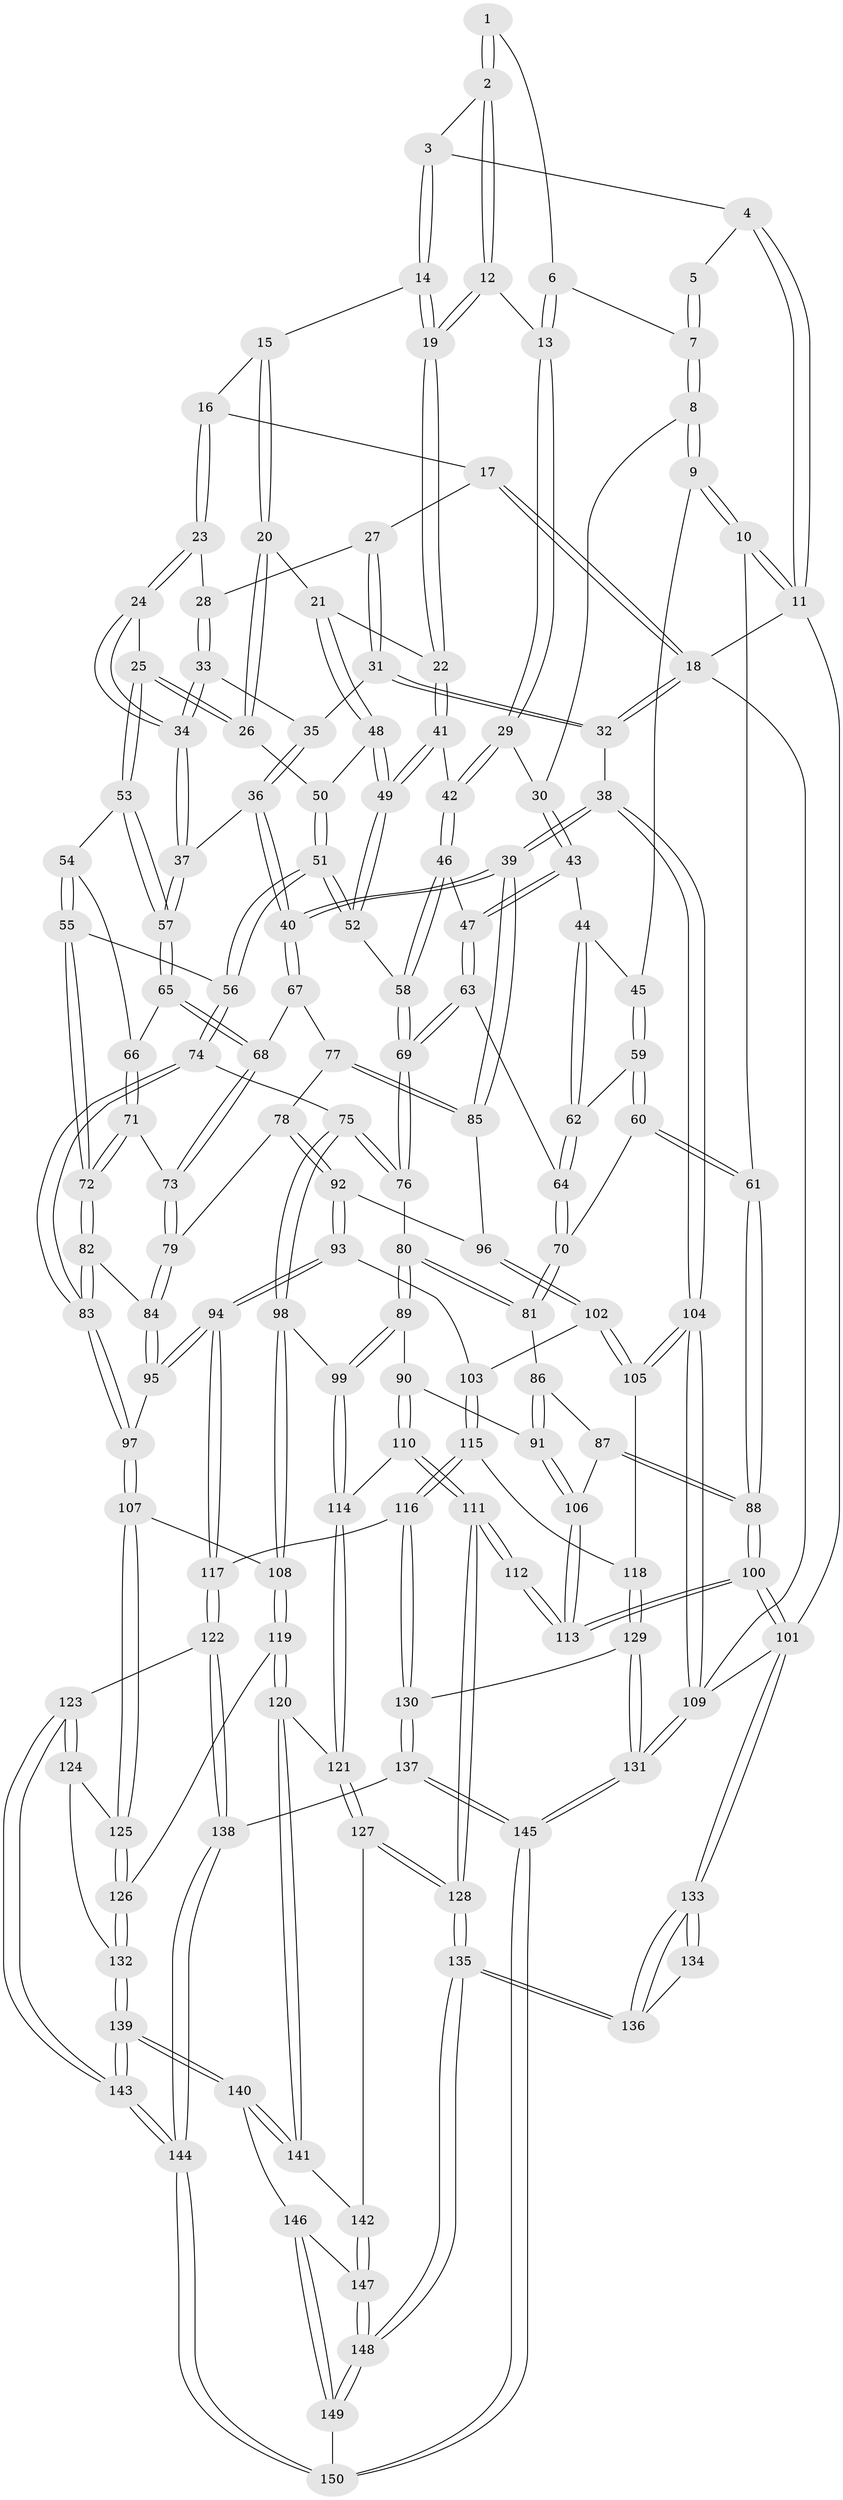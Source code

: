 // coarse degree distribution, {4: 0.72, 3: 0.21333333333333335, 5: 0.02666666666666667, 6: 0.013333333333333334, 2: 0.02666666666666667}
// Generated by graph-tools (version 1.1) at 2025/38/03/04/25 23:38:22]
// undirected, 150 vertices, 372 edges
graph export_dot {
  node [color=gray90,style=filled];
  1 [pos="+0.12679632465371815+0.057122694868984636"];
  2 [pos="+0.25655706371374254+0"];
  3 [pos="+0.30469330030511865+0"];
  4 [pos="+0+0"];
  5 [pos="+0.08887527791875682+0.026547578859440833"];
  6 [pos="+0.12532937578384648+0.06263416006879817"];
  7 [pos="+0.08180127255895123+0.10953819330593678"];
  8 [pos="+0.07118909691041228+0.13190562451591134"];
  9 [pos="+0+0.15671388031464215"];
  10 [pos="+0+0.07610400709131619"];
  11 [pos="+0+0"];
  12 [pos="+0.22636982782953746+0.13657564098344085"];
  13 [pos="+0.21107583024769336+0.14931016552385942"];
  14 [pos="+0.4384613476060216+0"];
  15 [pos="+0.5278401003308687+0"];
  16 [pos="+0.6384572295155042+0"];
  17 [pos="+0.8002538717496029+0"];
  18 [pos="+1+0"];
  19 [pos="+0.342736714496968+0.17907342097401835"];
  20 [pos="+0.4825862376681747+0.10325433876170922"];
  21 [pos="+0.36688983256264135+0.19193969746727552"];
  22 [pos="+0.34713426871156+0.18429483697508384"];
  23 [pos="+0.6583663181434554+0"];
  24 [pos="+0.6040553376595283+0.1865488615295228"];
  25 [pos="+0.537847128026458+0.23335198490107964"];
  26 [pos="+0.5108206660446432+0.2244876684025173"];
  27 [pos="+0.9099641583009451+0.10940495642706494"];
  28 [pos="+0.6953288737573594+0"];
  29 [pos="+0.201898489843375+0.15873574254257042"];
  30 [pos="+0.19281825880811598+0.16308541546545005"];
  31 [pos="+0.9202605792476107+0.1212212133655856"];
  32 [pos="+1+0.08025992069701188"];
  33 [pos="+0.7534484687201642+0.12760824955338657"];
  34 [pos="+0.7125937622915687+0.2541267701704391"];
  35 [pos="+0.8567415149691977+0.17509636915315493"];
  36 [pos="+0.8750588983694223+0.2801015365066743"];
  37 [pos="+0.7166572831445566+0.27726424052770154"];
  38 [pos="+1+0.4095382966048311"];
  39 [pos="+1+0.416176070787077"];
  40 [pos="+1+0.4008844276305729"];
  41 [pos="+0.30230771924898303+0.26291108422995185"];
  42 [pos="+0.2661118886880105+0.2791843075820548"];
  43 [pos="+0.1352564502990078+0.27829479981260347"];
  44 [pos="+0.1239026327660689+0.27860935842927664"];
  45 [pos="+0.07409942210522191+0.2663666880396985"];
  46 [pos="+0.2620608738404838+0.2879087053496077"];
  47 [pos="+0.18969703347011113+0.34091149771116774"];
  48 [pos="+0.4087270244167871+0.2374477192275389"];
  49 [pos="+0.37932205520028267+0.3260302206094714"];
  50 [pos="+0.4829049808576343+0.2370519073926687"];
  51 [pos="+0.45308591513893964+0.40850546911664426"];
  52 [pos="+0.38174334560643175+0.3672144761889149"];
  53 [pos="+0.5612451916503938+0.27978726727587533"];
  54 [pos="+0.5530140472244388+0.31370509161676946"];
  55 [pos="+0.47687636904157404+0.42257001052085796"];
  56 [pos="+0.46670357700781145+0.4223079019585825"];
  57 [pos="+0.7002646084778635+0.30806397733847474"];
  58 [pos="+0.34390149968939565+0.37689526679485486"];
  59 [pos="+0.018095725095070035+0.35107087990772295"];
  60 [pos="+0+0.3684921456593147"];
  61 [pos="+0+0.36613243682942087"];
  62 [pos="+0.06635485840434854+0.384018046710615"];
  63 [pos="+0.19270416508800367+0.37424339153302405"];
  64 [pos="+0.09671592343635721+0.43645017962485894"];
  65 [pos="+0.698727229119214+0.3417162581670318"];
  66 [pos="+0.6312174950292203+0.38395969996144386"];
  67 [pos="+0.8183364028270209+0.41964368531298896"];
  68 [pos="+0.7394108889379348+0.399795825713682"];
  69 [pos="+0.2619005459220207+0.431896964417296"];
  70 [pos="+0.09194731846169818+0.4491539944802428"];
  71 [pos="+0.5733199071687501+0.45542183181248497"];
  72 [pos="+0.5597327317082377+0.4608637360684236"];
  73 [pos="+0.6971108645589578+0.48881366946173793"];
  74 [pos="+0.3851509653245035+0.5611992737650385"];
  75 [pos="+0.351829346079817+0.574282030132661"];
  76 [pos="+0.2651366395710583+0.5193060231248516"];
  77 [pos="+0.7731589306402463+0.5174613528031327"];
  78 [pos="+0.7456642025528493+0.5550681989663305"];
  79 [pos="+0.7138381475059006+0.5350102777252005"];
  80 [pos="+0.17577212279886453+0.5570768502348845"];
  81 [pos="+0.08696433199754466+0.5115792108209406"];
  82 [pos="+0.5694580989918543+0.5437479695979123"];
  83 [pos="+0.49592991916606105+0.6164270537620125"];
  84 [pos="+0.6238749206978459+0.5814781782454255"];
  85 [pos="+0.9981324637251586+0.4698024763541344"];
  86 [pos="+0.038026851637828006+0.537926242137691"];
  87 [pos="+0+0.5484431173693087"];
  88 [pos="+0+0.5446464881353491"];
  89 [pos="+0.17069457814035582+0.6134256592823342"];
  90 [pos="+0.15664915818799385+0.6609348074946556"];
  91 [pos="+0.07346435018857576+0.6705851061371303"];
  92 [pos="+0.7573236560053473+0.5730944795087252"];
  93 [pos="+0.7646586886506361+0.6546761583039303"];
  94 [pos="+0.666476228022058+0.7219986842274"];
  95 [pos="+0.6427464046634597+0.7064988057188448"];
  96 [pos="+0.9587910090545084+0.5125981948620254"];
  97 [pos="+0.5214669211749572+0.6989356115491921"];
  98 [pos="+0.333468637280562+0.6679202289731926"];
  99 [pos="+0.3282286568925269+0.6719385433635942"];
  100 [pos="+0+0.7993396920507082"];
  101 [pos="+0+1"];
  102 [pos="+0.8767228382533964+0.6693024399634422"];
  103 [pos="+0.8147134236253188+0.6707055576402658"];
  104 [pos="+1+0.8399195055104686"];
  105 [pos="+0.9431803073295121+0.757988428004068"];
  106 [pos="+0.05969172562037269+0.6836224276268131"];
  107 [pos="+0.49316687160137873+0.7289409938787602"];
  108 [pos="+0.42408664411744157+0.7390492563750755"];
  109 [pos="+1+1"];
  110 [pos="+0.2096276144368866+0.7540976354827938"];
  111 [pos="+0.1403779563805398+0.824660832889017"];
  112 [pos="+0.07981714202810213+0.8090422574047016"];
  113 [pos="+0.004177098273394657+0.7692331799811646"];
  114 [pos="+0.2510254596531014+0.7520755581630886"];
  115 [pos="+0.8119321023284699+0.7482763663270572"];
  116 [pos="+0.7543792581841131+0.8163987688780209"];
  117 [pos="+0.6772815530536959+0.7899208823008876"];
  118 [pos="+0.8715760447624915+0.8094297710491072"];
  119 [pos="+0.3823177206308038+0.8366044247321496"];
  120 [pos="+0.3821817930187553+0.8366923138633512"];
  121 [pos="+0.3148943247546029+0.8313593062753932"];
  122 [pos="+0.6515536321428911+0.8337360071179223"];
  123 [pos="+0.6037073993390343+0.8597108607421858"];
  124 [pos="+0.5236046536045352+0.833753843622182"];
  125 [pos="+0.512980681865801+0.8149270603900964"];
  126 [pos="+0.39444700439706687+0.8395909796175651"];
  127 [pos="+0.2780407544183556+0.905597301943065"];
  128 [pos="+0.17738657169739494+0.9681690416085418"];
  129 [pos="+0.8280033248154617+0.862958476223389"];
  130 [pos="+0.8206200086275881+0.862833910006797"];
  131 [pos="+1+1"];
  132 [pos="+0.4809400974213696+0.8858751116835291"];
  133 [pos="+0+1"];
  134 [pos="+0.06025558924908432+0.8549036080212957"];
  135 [pos="+0.10071000473761331+1"];
  136 [pos="+0.03531927871810522+1"];
  137 [pos="+0.7525747959672264+0.9446334192158656"];
  138 [pos="+0.6918265353487895+0.9129642176709217"];
  139 [pos="+0.4793799179806723+0.937457001808487"];
  140 [pos="+0.3926289082219437+0.9189168385982174"];
  141 [pos="+0.3880230606918092+0.9043689223961894"];
  142 [pos="+0.3022506440327412+0.9185656812474445"];
  143 [pos="+0.5432797377461149+1"];
  144 [pos="+0.554354015882278+1"];
  145 [pos="+0.8039279289164093+1"];
  146 [pos="+0.38363202028618026+0.93748220063473"];
  147 [pos="+0.33492427795488083+0.948415646498803"];
  148 [pos="+0.2834544984482814+1"];
  149 [pos="+0.42143408836168283+1"];
  150 [pos="+0.5532735813928845+1"];
  1 -- 2;
  1 -- 2;
  1 -- 6;
  2 -- 3;
  2 -- 12;
  2 -- 12;
  3 -- 4;
  3 -- 14;
  3 -- 14;
  4 -- 5;
  4 -- 11;
  4 -- 11;
  5 -- 7;
  5 -- 7;
  6 -- 7;
  6 -- 13;
  6 -- 13;
  7 -- 8;
  7 -- 8;
  8 -- 9;
  8 -- 9;
  8 -- 30;
  9 -- 10;
  9 -- 10;
  9 -- 45;
  10 -- 11;
  10 -- 11;
  10 -- 61;
  11 -- 18;
  11 -- 101;
  12 -- 13;
  12 -- 19;
  12 -- 19;
  13 -- 29;
  13 -- 29;
  14 -- 15;
  14 -- 19;
  14 -- 19;
  15 -- 16;
  15 -- 20;
  15 -- 20;
  16 -- 17;
  16 -- 23;
  16 -- 23;
  17 -- 18;
  17 -- 18;
  17 -- 27;
  18 -- 32;
  18 -- 32;
  18 -- 109;
  19 -- 22;
  19 -- 22;
  20 -- 21;
  20 -- 26;
  20 -- 26;
  21 -- 22;
  21 -- 48;
  21 -- 48;
  22 -- 41;
  22 -- 41;
  23 -- 24;
  23 -- 24;
  23 -- 28;
  24 -- 25;
  24 -- 34;
  24 -- 34;
  25 -- 26;
  25 -- 26;
  25 -- 53;
  25 -- 53;
  26 -- 50;
  27 -- 28;
  27 -- 31;
  27 -- 31;
  28 -- 33;
  28 -- 33;
  29 -- 30;
  29 -- 42;
  29 -- 42;
  30 -- 43;
  30 -- 43;
  31 -- 32;
  31 -- 32;
  31 -- 35;
  32 -- 38;
  33 -- 34;
  33 -- 34;
  33 -- 35;
  34 -- 37;
  34 -- 37;
  35 -- 36;
  35 -- 36;
  36 -- 37;
  36 -- 40;
  36 -- 40;
  37 -- 57;
  37 -- 57;
  38 -- 39;
  38 -- 39;
  38 -- 104;
  38 -- 104;
  39 -- 40;
  39 -- 40;
  39 -- 85;
  39 -- 85;
  40 -- 67;
  40 -- 67;
  41 -- 42;
  41 -- 49;
  41 -- 49;
  42 -- 46;
  42 -- 46;
  43 -- 44;
  43 -- 47;
  43 -- 47;
  44 -- 45;
  44 -- 62;
  44 -- 62;
  45 -- 59;
  45 -- 59;
  46 -- 47;
  46 -- 58;
  46 -- 58;
  47 -- 63;
  47 -- 63;
  48 -- 49;
  48 -- 49;
  48 -- 50;
  49 -- 52;
  49 -- 52;
  50 -- 51;
  50 -- 51;
  51 -- 52;
  51 -- 52;
  51 -- 56;
  51 -- 56;
  52 -- 58;
  53 -- 54;
  53 -- 57;
  53 -- 57;
  54 -- 55;
  54 -- 55;
  54 -- 66;
  55 -- 56;
  55 -- 72;
  55 -- 72;
  56 -- 74;
  56 -- 74;
  57 -- 65;
  57 -- 65;
  58 -- 69;
  58 -- 69;
  59 -- 60;
  59 -- 60;
  59 -- 62;
  60 -- 61;
  60 -- 61;
  60 -- 70;
  61 -- 88;
  61 -- 88;
  62 -- 64;
  62 -- 64;
  63 -- 64;
  63 -- 69;
  63 -- 69;
  64 -- 70;
  64 -- 70;
  65 -- 66;
  65 -- 68;
  65 -- 68;
  66 -- 71;
  66 -- 71;
  67 -- 68;
  67 -- 77;
  68 -- 73;
  68 -- 73;
  69 -- 76;
  69 -- 76;
  70 -- 81;
  70 -- 81;
  71 -- 72;
  71 -- 72;
  71 -- 73;
  72 -- 82;
  72 -- 82;
  73 -- 79;
  73 -- 79;
  74 -- 75;
  74 -- 83;
  74 -- 83;
  75 -- 76;
  75 -- 76;
  75 -- 98;
  75 -- 98;
  76 -- 80;
  77 -- 78;
  77 -- 85;
  77 -- 85;
  78 -- 79;
  78 -- 92;
  78 -- 92;
  79 -- 84;
  79 -- 84;
  80 -- 81;
  80 -- 81;
  80 -- 89;
  80 -- 89;
  81 -- 86;
  82 -- 83;
  82 -- 83;
  82 -- 84;
  83 -- 97;
  83 -- 97;
  84 -- 95;
  84 -- 95;
  85 -- 96;
  86 -- 87;
  86 -- 91;
  86 -- 91;
  87 -- 88;
  87 -- 88;
  87 -- 106;
  88 -- 100;
  88 -- 100;
  89 -- 90;
  89 -- 99;
  89 -- 99;
  90 -- 91;
  90 -- 110;
  90 -- 110;
  91 -- 106;
  91 -- 106;
  92 -- 93;
  92 -- 93;
  92 -- 96;
  93 -- 94;
  93 -- 94;
  93 -- 103;
  94 -- 95;
  94 -- 95;
  94 -- 117;
  94 -- 117;
  95 -- 97;
  96 -- 102;
  96 -- 102;
  97 -- 107;
  97 -- 107;
  98 -- 99;
  98 -- 108;
  98 -- 108;
  99 -- 114;
  99 -- 114;
  100 -- 101;
  100 -- 101;
  100 -- 113;
  100 -- 113;
  101 -- 133;
  101 -- 133;
  101 -- 109;
  102 -- 103;
  102 -- 105;
  102 -- 105;
  103 -- 115;
  103 -- 115;
  104 -- 105;
  104 -- 105;
  104 -- 109;
  104 -- 109;
  105 -- 118;
  106 -- 113;
  106 -- 113;
  107 -- 108;
  107 -- 125;
  107 -- 125;
  108 -- 119;
  108 -- 119;
  109 -- 131;
  109 -- 131;
  110 -- 111;
  110 -- 111;
  110 -- 114;
  111 -- 112;
  111 -- 112;
  111 -- 128;
  111 -- 128;
  112 -- 113;
  112 -- 113;
  114 -- 121;
  114 -- 121;
  115 -- 116;
  115 -- 116;
  115 -- 118;
  116 -- 117;
  116 -- 130;
  116 -- 130;
  117 -- 122;
  117 -- 122;
  118 -- 129;
  118 -- 129;
  119 -- 120;
  119 -- 120;
  119 -- 126;
  120 -- 121;
  120 -- 141;
  120 -- 141;
  121 -- 127;
  121 -- 127;
  122 -- 123;
  122 -- 138;
  122 -- 138;
  123 -- 124;
  123 -- 124;
  123 -- 143;
  123 -- 143;
  124 -- 125;
  124 -- 132;
  125 -- 126;
  125 -- 126;
  126 -- 132;
  126 -- 132;
  127 -- 128;
  127 -- 128;
  127 -- 142;
  128 -- 135;
  128 -- 135;
  129 -- 130;
  129 -- 131;
  129 -- 131;
  130 -- 137;
  130 -- 137;
  131 -- 145;
  131 -- 145;
  132 -- 139;
  132 -- 139;
  133 -- 134;
  133 -- 134;
  133 -- 136;
  133 -- 136;
  134 -- 136;
  135 -- 136;
  135 -- 136;
  135 -- 148;
  135 -- 148;
  137 -- 138;
  137 -- 145;
  137 -- 145;
  138 -- 144;
  138 -- 144;
  139 -- 140;
  139 -- 140;
  139 -- 143;
  139 -- 143;
  140 -- 141;
  140 -- 141;
  140 -- 146;
  141 -- 142;
  142 -- 147;
  142 -- 147;
  143 -- 144;
  143 -- 144;
  144 -- 150;
  144 -- 150;
  145 -- 150;
  145 -- 150;
  146 -- 147;
  146 -- 149;
  146 -- 149;
  147 -- 148;
  147 -- 148;
  148 -- 149;
  148 -- 149;
  149 -- 150;
}
